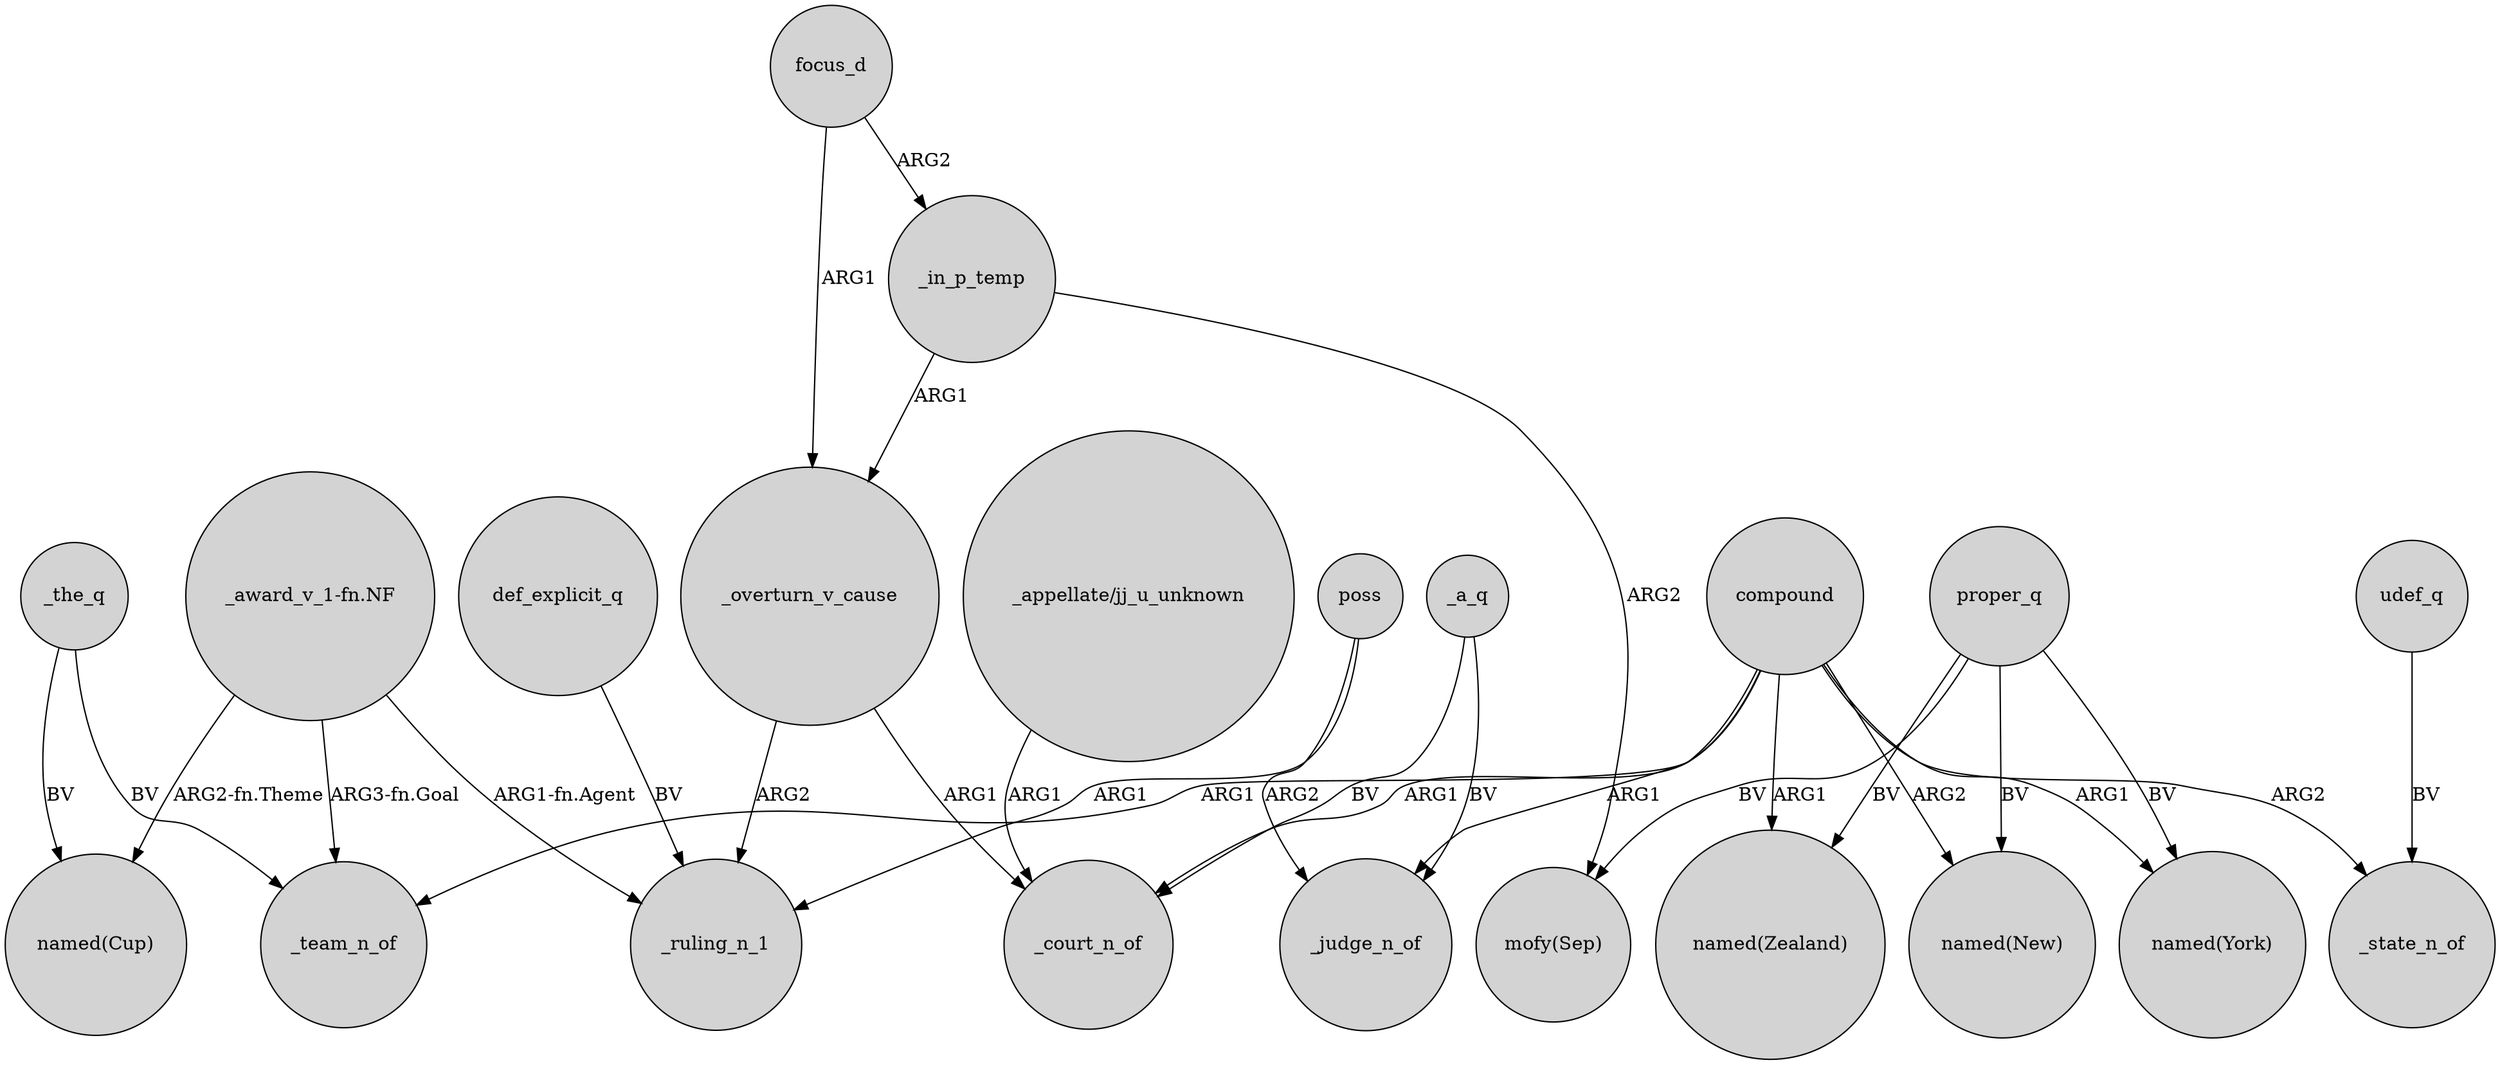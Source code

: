 digraph {
	node [shape=circle style=filled]
	focus_d -> _in_p_temp [label=ARG2]
	compound -> _team_n_of [label=ARG1]
	compound -> "named(New)" [label=ARG2]
	proper_q -> "named(New)" [label=BV]
	poss -> _ruling_n_1 [label=ARG1]
	udef_q -> _state_n_of [label=BV]
	_overturn_v_cause -> _ruling_n_1 [label=ARG2]
	compound -> _state_n_of [label=ARG2]
	"_award_v_1-fn.NF" -> _ruling_n_1 [label="ARG1-fn.Agent"]
	proper_q -> "mofy(Sep)" [label=BV]
	_a_q -> _judge_n_of [label=BV]
	_overturn_v_cause -> _court_n_of [label=ARG1]
	compound -> _judge_n_of [label=ARG1]
	compound -> "named(Zealand)" [label=ARG1]
	compound -> "named(York)" [label=ARG1]
	focus_d -> _overturn_v_cause [label=ARG1]
	"_appellate/jj_u_unknown" -> _court_n_of [label=ARG1]
	_in_p_temp -> _overturn_v_cause [label=ARG1]
	_a_q -> _court_n_of [label=BV]
	poss -> _judge_n_of [label=ARG2]
	proper_q -> "named(Zealand)" [label=BV]
	_the_q -> _team_n_of [label=BV]
	proper_q -> "named(York)" [label=BV]
	"_award_v_1-fn.NF" -> _team_n_of [label="ARG3-fn.Goal"]
	_in_p_temp -> "mofy(Sep)" [label=ARG2]
	_the_q -> "named(Cup)" [label=BV]
	"_award_v_1-fn.NF" -> "named(Cup)" [label="ARG2-fn.Theme"]
	compound -> _court_n_of [label=ARG1]
	def_explicit_q -> _ruling_n_1 [label=BV]
}
